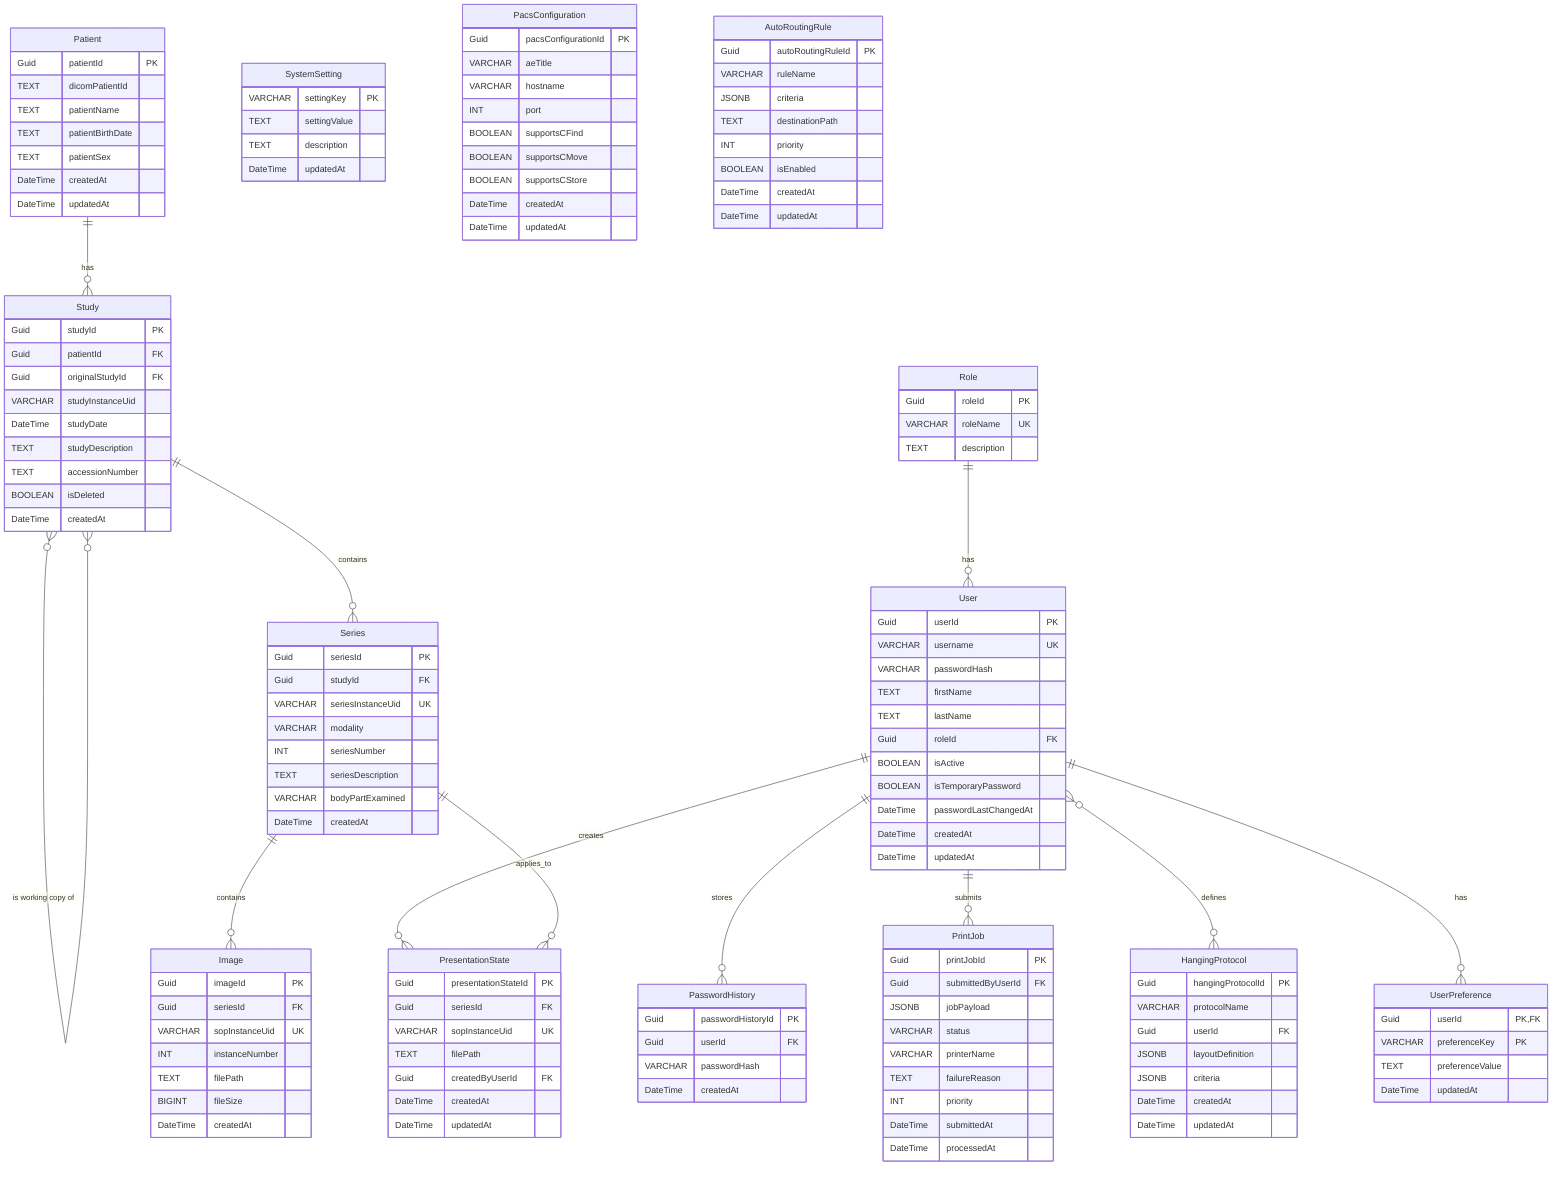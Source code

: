 erDiagram

    User {
        Guid userId PK
        VARCHAR username UK
        VARCHAR passwordHash
        TEXT firstName
        TEXT lastName
        Guid roleId FK
        BOOLEAN isActive
        BOOLEAN isTemporaryPassword
        DateTime passwordLastChangedAt
        DateTime createdAt
        DateTime updatedAt
    }

    Role {
        Guid roleId PK
        VARCHAR roleName UK
        TEXT description
    }

    PasswordHistory {
        Guid passwordHistoryId PK
        Guid userId FK
        VARCHAR passwordHash
        DateTime createdAt
    }

    Patient {
        Guid patientId PK
        TEXT dicomPatientId
        TEXT patientName
        TEXT patientBirthDate
        TEXT patientSex
        DateTime createdAt
        DateTime updatedAt
    }

    Study {
        Guid studyId PK
        Guid patientId FK
        Guid originalStudyId FK
        VARCHAR studyInstanceUid
        DateTime studyDate
        TEXT studyDescription
        TEXT accessionNumber
        BOOLEAN isDeleted
        DateTime createdAt
    }

    Series {
        Guid seriesId PK
        Guid studyId FK
        VARCHAR seriesInstanceUid UK
        VARCHAR modality
        INT seriesNumber
        TEXT seriesDescription
        VARCHAR bodyPartExamined
        DateTime createdAt
    }

    Image {
        Guid imageId PK
        Guid seriesId FK
        VARCHAR sopInstanceUid UK
        INT instanceNumber
        TEXT filePath
        BIGINT fileSize
        DateTime createdAt
    }

    PresentationState {
        Guid presentationStateId PK
        Guid seriesId FK
        VARCHAR sopInstanceUid UK
        TEXT filePath
        Guid createdByUserId FK
        DateTime createdAt
        DateTime updatedAt
    }

    HangingProtocol {
        Guid hangingProtocolId PK
        VARCHAR protocolName
        Guid userId FK
        JSONB layoutDefinition
        JSONB criteria
        DateTime createdAt
        DateTime updatedAt
    }

    UserPreference {
        Guid userId PK, FK
        VARCHAR preferenceKey PK
        TEXT preferenceValue
        DateTime updatedAt
    }

    PrintJob {
        Guid printJobId PK
        Guid submittedByUserId FK
        JSONB jobPayload
        VARCHAR status
        VARCHAR printerName
        TEXT failureReason
        INT priority
        DateTime submittedAt
        DateTime processedAt
    }

    SystemSetting {
        VARCHAR settingKey PK
        TEXT settingValue
        TEXT description
        DateTime updatedAt
    }

    PacsConfiguration {
        Guid pacsConfigurationId PK
        VARCHAR aeTitle
        VARCHAR hostname
        INT port
        BOOLEAN supportsCFind
        BOOLEAN supportsCMove
        BOOLEAN supportsCStore
        DateTime createdAt
        DateTime updatedAt
    }

    AutoRoutingRule {
        Guid autoRoutingRuleId PK
        VARCHAR ruleName
        JSONB criteria
        TEXT destinationPath
        INT priority
        BOOLEAN isEnabled
        DateTime createdAt
        DateTime updatedAt
    }

    
    Role ||--o{ User : has
    User ||--o{ PasswordHistory : stores
    User ||--o{ PrintJob : submits
    User }o--o{ HangingProtocol : defines
    User ||--o{ UserPreference : has
    User ||--o{ PresentationState : creates
    Patient ||--o{ Study : has
    Study }o--o{ Study : "is working copy of"
    Study ||--o{ Series : contains
    Series ||--o{ Image : contains
    Series ||--o{ PresentationState : applies_to